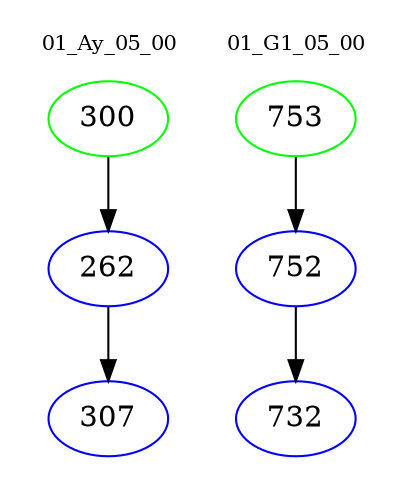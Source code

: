 digraph{
subgraph cluster_0 {
color = white
label = "01_Ay_05_00";
fontsize=10;
T0_300 [label="300", color="green"]
T0_300 -> T0_262 [color="black"]
T0_262 [label="262", color="blue"]
T0_262 -> T0_307 [color="black"]
T0_307 [label="307", color="blue"]
}
subgraph cluster_1 {
color = white
label = "01_G1_05_00";
fontsize=10;
T1_753 [label="753", color="green"]
T1_753 -> T1_752 [color="black"]
T1_752 [label="752", color="blue"]
T1_752 -> T1_732 [color="black"]
T1_732 [label="732", color="blue"]
}
}
